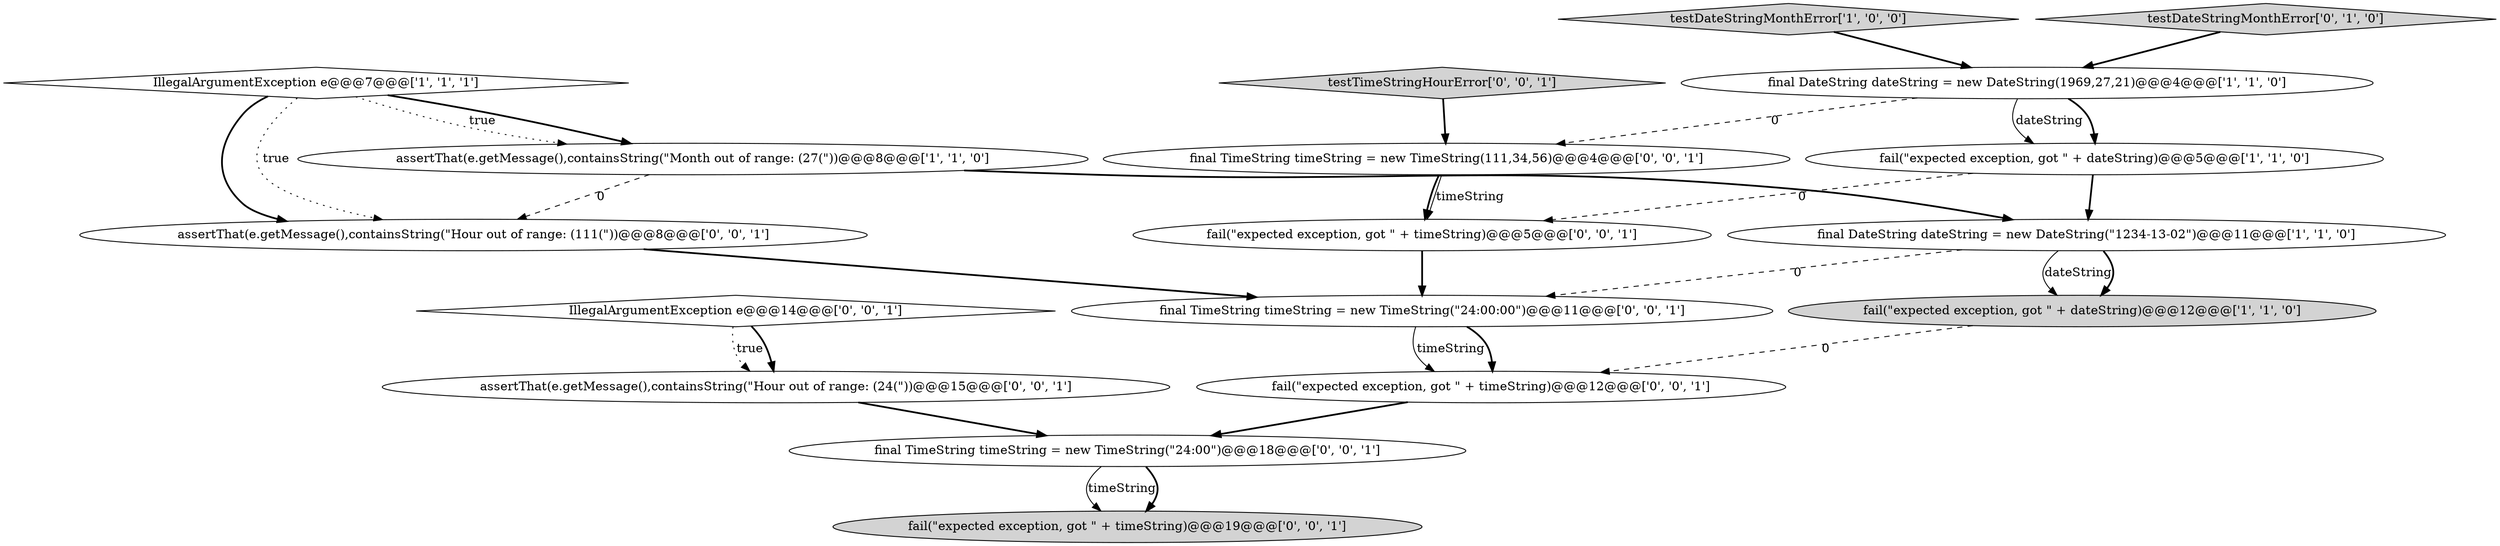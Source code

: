 digraph {
14 [style = filled, label = "IllegalArgumentException e@@@14@@@['0', '0', '1']", fillcolor = white, shape = diamond image = "AAA0AAABBB3BBB"];
6 [style = filled, label = "final DateString dateString = new DateString(1969,27,21)@@@4@@@['1', '1', '0']", fillcolor = white, shape = ellipse image = "AAA0AAABBB1BBB"];
15 [style = filled, label = "assertThat(e.getMessage(),containsString(\"Hour out of range: (24(\"))@@@15@@@['0', '0', '1']", fillcolor = white, shape = ellipse image = "AAA0AAABBB3BBB"];
12 [style = filled, label = "fail(\"expected exception, got \" + timeString)@@@12@@@['0', '0', '1']", fillcolor = white, shape = ellipse image = "AAA0AAABBB3BBB"];
11 [style = filled, label = "final TimeString timeString = new TimeString(111,34,56)@@@4@@@['0', '0', '1']", fillcolor = white, shape = ellipse image = "AAA0AAABBB3BBB"];
4 [style = filled, label = "final DateString dateString = new DateString(\"1234-13-02\")@@@11@@@['1', '1', '0']", fillcolor = white, shape = ellipse image = "AAA0AAABBB1BBB"];
8 [style = filled, label = "testTimeStringHourError['0', '0', '1']", fillcolor = lightgray, shape = diamond image = "AAA0AAABBB3BBB"];
13 [style = filled, label = "final TimeString timeString = new TimeString(\"24:00\")@@@18@@@['0', '0', '1']", fillcolor = white, shape = ellipse image = "AAA0AAABBB3BBB"];
10 [style = filled, label = "final TimeString timeString = new TimeString(\"24:00:00\")@@@11@@@['0', '0', '1']", fillcolor = white, shape = ellipse image = "AAA0AAABBB3BBB"];
0 [style = filled, label = "IllegalArgumentException e@@@7@@@['1', '1', '1']", fillcolor = white, shape = diamond image = "AAA0AAABBB1BBB"];
5 [style = filled, label = "assertThat(e.getMessage(),containsString(\"Month out of range: (27(\"))@@@8@@@['1', '1', '0']", fillcolor = white, shape = ellipse image = "AAA0AAABBB1BBB"];
17 [style = filled, label = "assertThat(e.getMessage(),containsString(\"Hour out of range: (111(\"))@@@8@@@['0', '0', '1']", fillcolor = white, shape = ellipse image = "AAA0AAABBB3BBB"];
2 [style = filled, label = "testDateStringMonthError['1', '0', '0']", fillcolor = lightgray, shape = diamond image = "AAA0AAABBB1BBB"];
7 [style = filled, label = "testDateStringMonthError['0', '1', '0']", fillcolor = lightgray, shape = diamond image = "AAA0AAABBB2BBB"];
3 [style = filled, label = "fail(\"expected exception, got \" + dateString)@@@5@@@['1', '1', '0']", fillcolor = white, shape = ellipse image = "AAA0AAABBB1BBB"];
16 [style = filled, label = "fail(\"expected exception, got \" + timeString)@@@5@@@['0', '0', '1']", fillcolor = white, shape = ellipse image = "AAA0AAABBB3BBB"];
9 [style = filled, label = "fail(\"expected exception, got \" + timeString)@@@19@@@['0', '0', '1']", fillcolor = lightgray, shape = ellipse image = "AAA0AAABBB3BBB"];
1 [style = filled, label = "fail(\"expected exception, got \" + dateString)@@@12@@@['1', '1', '0']", fillcolor = lightgray, shape = ellipse image = "AAA0AAABBB1BBB"];
11->16 [style = bold, label=""];
6->3 [style = bold, label=""];
17->10 [style = bold, label=""];
15->13 [style = bold, label=""];
0->5 [style = dotted, label="true"];
16->10 [style = bold, label=""];
2->6 [style = bold, label=""];
0->17 [style = bold, label=""];
6->11 [style = dashed, label="0"];
6->3 [style = solid, label="dateString"];
10->12 [style = solid, label="timeString"];
3->4 [style = bold, label=""];
4->1 [style = solid, label="dateString"];
12->13 [style = bold, label=""];
1->12 [style = dashed, label="0"];
14->15 [style = dotted, label="true"];
5->17 [style = dashed, label="0"];
13->9 [style = solid, label="timeString"];
10->12 [style = bold, label=""];
5->4 [style = bold, label=""];
7->6 [style = bold, label=""];
0->17 [style = dotted, label="true"];
14->15 [style = bold, label=""];
4->1 [style = bold, label=""];
13->9 [style = bold, label=""];
4->10 [style = dashed, label="0"];
8->11 [style = bold, label=""];
11->16 [style = solid, label="timeString"];
3->16 [style = dashed, label="0"];
0->5 [style = bold, label=""];
}
